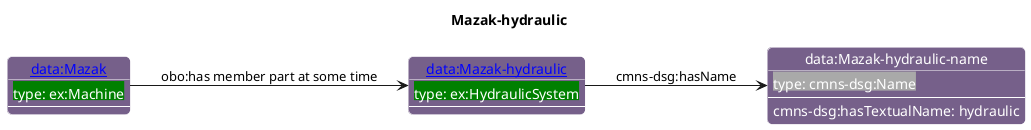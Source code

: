 @startuml
skinparam linetype polyline
left to right direction
title Mazak-hydraulic

skinparam roundCorner 10

skinparam object {
  BackgroundColor 76608A
  fontColor White
  BorderColor White 
  FontName Helvetica   
}

skinparam class{
   BackgroundColor White
   fontColor black
   FontStyle bold
   FontName Helvetica
}

object "[[./Mazak-hydraulic.html data:Mazak-hydraulic]]" as o1 #76608A {
 <back:#Green>type: ex:HydraulicSystem</back> 
---
 }
object "data:Mazak-hydraulic-name" as o2 #76608A {
 <back:#DarkGrey>type: cmns-dsg:Name</back> 
---
 }
object "[[./Mazak.html data:Mazak]]" as o3 #76608A {
 <back:#Green>type: ex:Machine</back> 
---
 }
o1 --> o2 : cmns-dsg:hasName
o2 : cmns-dsg:hasTextualName: hydraulic
o3 --> o1 : obo:has member part at some time
@enduml
